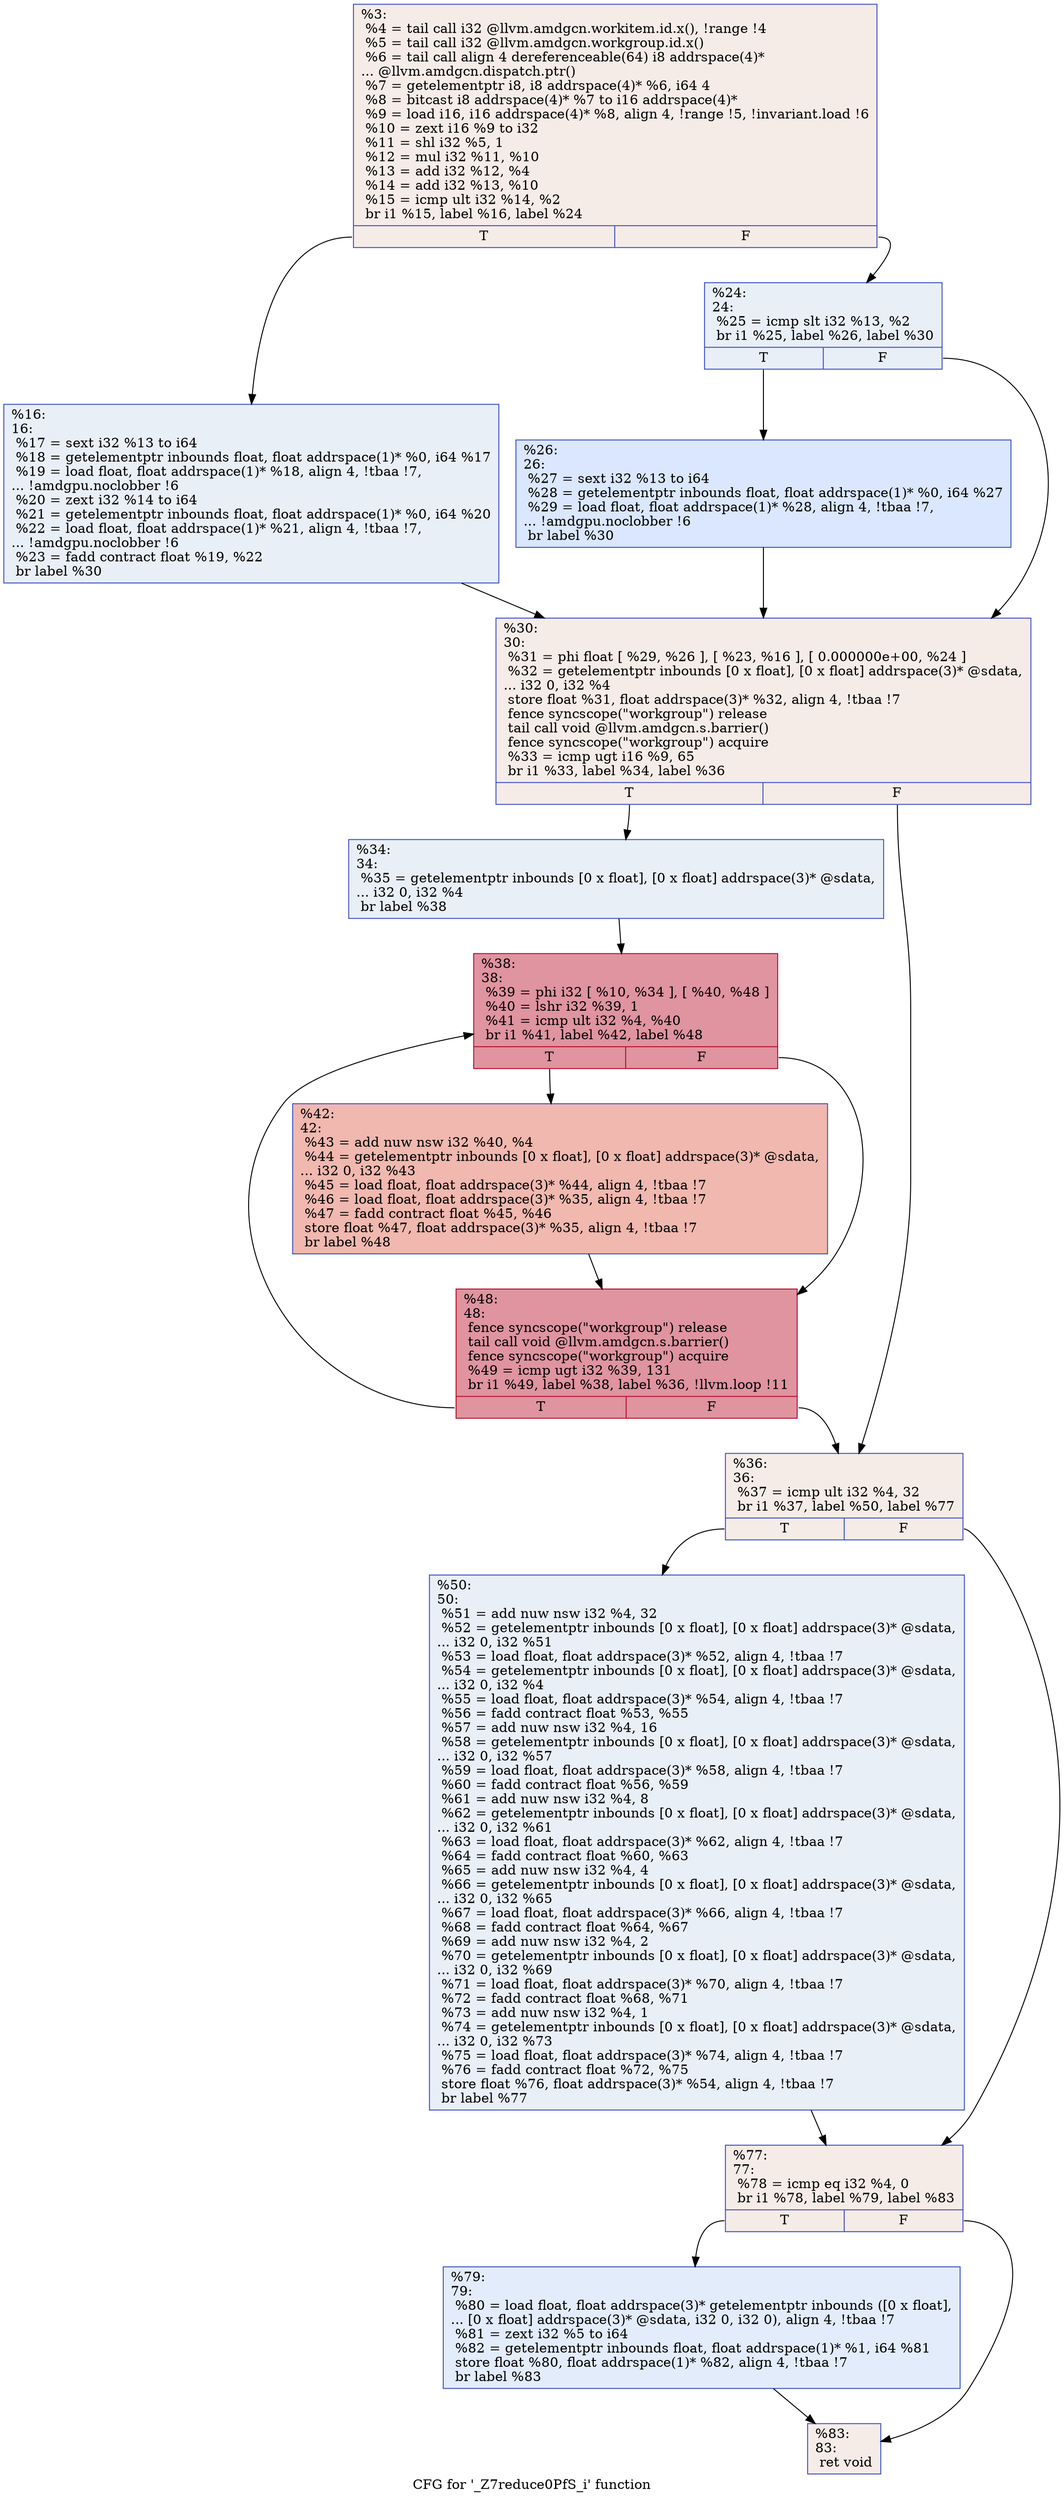 digraph "CFG for '_Z7reduce0PfS_i' function" {
	label="CFG for '_Z7reduce0PfS_i' function";

	Node0x51af8c0 [shape=record,color="#3d50c3ff", style=filled, fillcolor="#ead5c970",label="{%3:\l  %4 = tail call i32 @llvm.amdgcn.workitem.id.x(), !range !4\l  %5 = tail call i32 @llvm.amdgcn.workgroup.id.x()\l  %6 = tail call align 4 dereferenceable(64) i8 addrspace(4)*\l... @llvm.amdgcn.dispatch.ptr()\l  %7 = getelementptr i8, i8 addrspace(4)* %6, i64 4\l  %8 = bitcast i8 addrspace(4)* %7 to i16 addrspace(4)*\l  %9 = load i16, i16 addrspace(4)* %8, align 4, !range !5, !invariant.load !6\l  %10 = zext i16 %9 to i32\l  %11 = shl i32 %5, 1\l  %12 = mul i32 %11, %10\l  %13 = add i32 %12, %4\l  %14 = add i32 %13, %10\l  %15 = icmp ult i32 %14, %2\l  br i1 %15, label %16, label %24\l|{<s0>T|<s1>F}}"];
	Node0x51af8c0:s0 -> Node0x51b0660;
	Node0x51af8c0:s1 -> Node0x51b1980;
	Node0x51b0660 [shape=record,color="#3d50c3ff", style=filled, fillcolor="#cedaeb70",label="{%16:\l16:                                               \l  %17 = sext i32 %13 to i64\l  %18 = getelementptr inbounds float, float addrspace(1)* %0, i64 %17\l  %19 = load float, float addrspace(1)* %18, align 4, !tbaa !7,\l... !amdgpu.noclobber !6\l  %20 = zext i32 %14 to i64\l  %21 = getelementptr inbounds float, float addrspace(1)* %0, i64 %20\l  %22 = load float, float addrspace(1)* %21, align 4, !tbaa !7,\l... !amdgpu.noclobber !6\l  %23 = fadd contract float %19, %22\l  br label %30\l}"];
	Node0x51b0660 -> Node0x51b2d00;
	Node0x51b1980 [shape=record,color="#3d50c3ff", style=filled, fillcolor="#cedaeb70",label="{%24:\l24:                                               \l  %25 = icmp slt i32 %13, %2\l  br i1 %25, label %26, label %30\l|{<s0>T|<s1>F}}"];
	Node0x51b1980:s0 -> Node0x51b2e90;
	Node0x51b1980:s1 -> Node0x51b2d00;
	Node0x51b2e90 [shape=record,color="#3d50c3ff", style=filled, fillcolor="#abc8fd70",label="{%26:\l26:                                               \l  %27 = sext i32 %13 to i64\l  %28 = getelementptr inbounds float, float addrspace(1)* %0, i64 %27\l  %29 = load float, float addrspace(1)* %28, align 4, !tbaa !7,\l... !amdgpu.noclobber !6\l  br label %30\l}"];
	Node0x51b2e90 -> Node0x51b2d00;
	Node0x51b2d00 [shape=record,color="#3d50c3ff", style=filled, fillcolor="#ead5c970",label="{%30:\l30:                                               \l  %31 = phi float [ %29, %26 ], [ %23, %16 ], [ 0.000000e+00, %24 ]\l  %32 = getelementptr inbounds [0 x float], [0 x float] addrspace(3)* @sdata,\l... i32 0, i32 %4\l  store float %31, float addrspace(3)* %32, align 4, !tbaa !7\l  fence syncscope(\"workgroup\") release\l  tail call void @llvm.amdgcn.s.barrier()\l  fence syncscope(\"workgroup\") acquire\l  %33 = icmp ugt i16 %9, 65\l  br i1 %33, label %34, label %36\l|{<s0>T|<s1>F}}"];
	Node0x51b2d00:s0 -> Node0x51b4260;
	Node0x51b2d00:s1 -> Node0x51b42f0;
	Node0x51b4260 [shape=record,color="#3d50c3ff", style=filled, fillcolor="#cedaeb70",label="{%34:\l34:                                               \l  %35 = getelementptr inbounds [0 x float], [0 x float] addrspace(3)* @sdata,\l... i32 0, i32 %4\l  br label %38\l}"];
	Node0x51b4260 -> Node0x51b4520;
	Node0x51b42f0 [shape=record,color="#3d50c3ff", style=filled, fillcolor="#ead5c970",label="{%36:\l36:                                               \l  %37 = icmp ult i32 %4, 32\l  br i1 %37, label %50, label %77\l|{<s0>T|<s1>F}}"];
	Node0x51b42f0:s0 -> Node0x51b4670;
	Node0x51b42f0:s1 -> Node0x51b46c0;
	Node0x51b4520 [shape=record,color="#b70d28ff", style=filled, fillcolor="#b70d2870",label="{%38:\l38:                                               \l  %39 = phi i32 [ %10, %34 ], [ %40, %48 ]\l  %40 = lshr i32 %39, 1\l  %41 = icmp ult i32 %4, %40\l  br i1 %41, label %42, label %48\l|{<s0>T|<s1>F}}"];
	Node0x51b4520:s0 -> Node0x51b4a90;
	Node0x51b4520:s1 -> Node0x51b4830;
	Node0x51b4a90 [shape=record,color="#3d50c3ff", style=filled, fillcolor="#dc5d4a70",label="{%42:\l42:                                               \l  %43 = add nuw nsw i32 %40, %4\l  %44 = getelementptr inbounds [0 x float], [0 x float] addrspace(3)* @sdata,\l... i32 0, i32 %43\l  %45 = load float, float addrspace(3)* %44, align 4, !tbaa !7\l  %46 = load float, float addrspace(3)* %35, align 4, !tbaa !7\l  %47 = fadd contract float %45, %46\l  store float %47, float addrspace(3)* %35, align 4, !tbaa !7\l  br label %48\l}"];
	Node0x51b4a90 -> Node0x51b4830;
	Node0x51b4830 [shape=record,color="#b70d28ff", style=filled, fillcolor="#b70d2870",label="{%48:\l48:                                               \l  fence syncscope(\"workgroup\") release\l  tail call void @llvm.amdgcn.s.barrier()\l  fence syncscope(\"workgroup\") acquire\l  %49 = icmp ugt i32 %39, 131\l  br i1 %49, label %38, label %36, !llvm.loop !11\l|{<s0>T|<s1>F}}"];
	Node0x51b4830:s0 -> Node0x51b4520;
	Node0x51b4830:s1 -> Node0x51b42f0;
	Node0x51b4670 [shape=record,color="#3d50c3ff", style=filled, fillcolor="#cedaeb70",label="{%50:\l50:                                               \l  %51 = add nuw nsw i32 %4, 32\l  %52 = getelementptr inbounds [0 x float], [0 x float] addrspace(3)* @sdata,\l... i32 0, i32 %51\l  %53 = load float, float addrspace(3)* %52, align 4, !tbaa !7\l  %54 = getelementptr inbounds [0 x float], [0 x float] addrspace(3)* @sdata,\l... i32 0, i32 %4\l  %55 = load float, float addrspace(3)* %54, align 4, !tbaa !7\l  %56 = fadd contract float %53, %55\l  %57 = add nuw nsw i32 %4, 16\l  %58 = getelementptr inbounds [0 x float], [0 x float] addrspace(3)* @sdata,\l... i32 0, i32 %57\l  %59 = load float, float addrspace(3)* %58, align 4, !tbaa !7\l  %60 = fadd contract float %56, %59\l  %61 = add nuw nsw i32 %4, 8\l  %62 = getelementptr inbounds [0 x float], [0 x float] addrspace(3)* @sdata,\l... i32 0, i32 %61\l  %63 = load float, float addrspace(3)* %62, align 4, !tbaa !7\l  %64 = fadd contract float %60, %63\l  %65 = add nuw nsw i32 %4, 4\l  %66 = getelementptr inbounds [0 x float], [0 x float] addrspace(3)* @sdata,\l... i32 0, i32 %65\l  %67 = load float, float addrspace(3)* %66, align 4, !tbaa !7\l  %68 = fadd contract float %64, %67\l  %69 = add nuw nsw i32 %4, 2\l  %70 = getelementptr inbounds [0 x float], [0 x float] addrspace(3)* @sdata,\l... i32 0, i32 %69\l  %71 = load float, float addrspace(3)* %70, align 4, !tbaa !7\l  %72 = fadd contract float %68, %71\l  %73 = add nuw nsw i32 %4, 1\l  %74 = getelementptr inbounds [0 x float], [0 x float] addrspace(3)* @sdata,\l... i32 0, i32 %73\l  %75 = load float, float addrspace(3)* %74, align 4, !tbaa !7\l  %76 = fadd contract float %72, %75\l  store float %76, float addrspace(3)* %54, align 4, !tbaa !7\l  br label %77\l}"];
	Node0x51b4670 -> Node0x51b46c0;
	Node0x51b46c0 [shape=record,color="#3d50c3ff", style=filled, fillcolor="#ead5c970",label="{%77:\l77:                                               \l  %78 = icmp eq i32 %4, 0\l  br i1 %78, label %79, label %83\l|{<s0>T|<s1>F}}"];
	Node0x51b46c0:s0 -> Node0x51b6680;
	Node0x51b46c0:s1 -> Node0x51b66d0;
	Node0x51b6680 [shape=record,color="#3d50c3ff", style=filled, fillcolor="#bfd3f670",label="{%79:\l79:                                               \l  %80 = load float, float addrspace(3)* getelementptr inbounds ([0 x float],\l... [0 x float] addrspace(3)* @sdata, i32 0, i32 0), align 4, !tbaa !7\l  %81 = zext i32 %5 to i64\l  %82 = getelementptr inbounds float, float addrspace(1)* %1, i64 %81\l  store float %80, float addrspace(1)* %82, align 4, !tbaa !7\l  br label %83\l}"];
	Node0x51b6680 -> Node0x51b66d0;
	Node0x51b66d0 [shape=record,color="#3d50c3ff", style=filled, fillcolor="#ead5c970",label="{%83:\l83:                                               \l  ret void\l}"];
}
